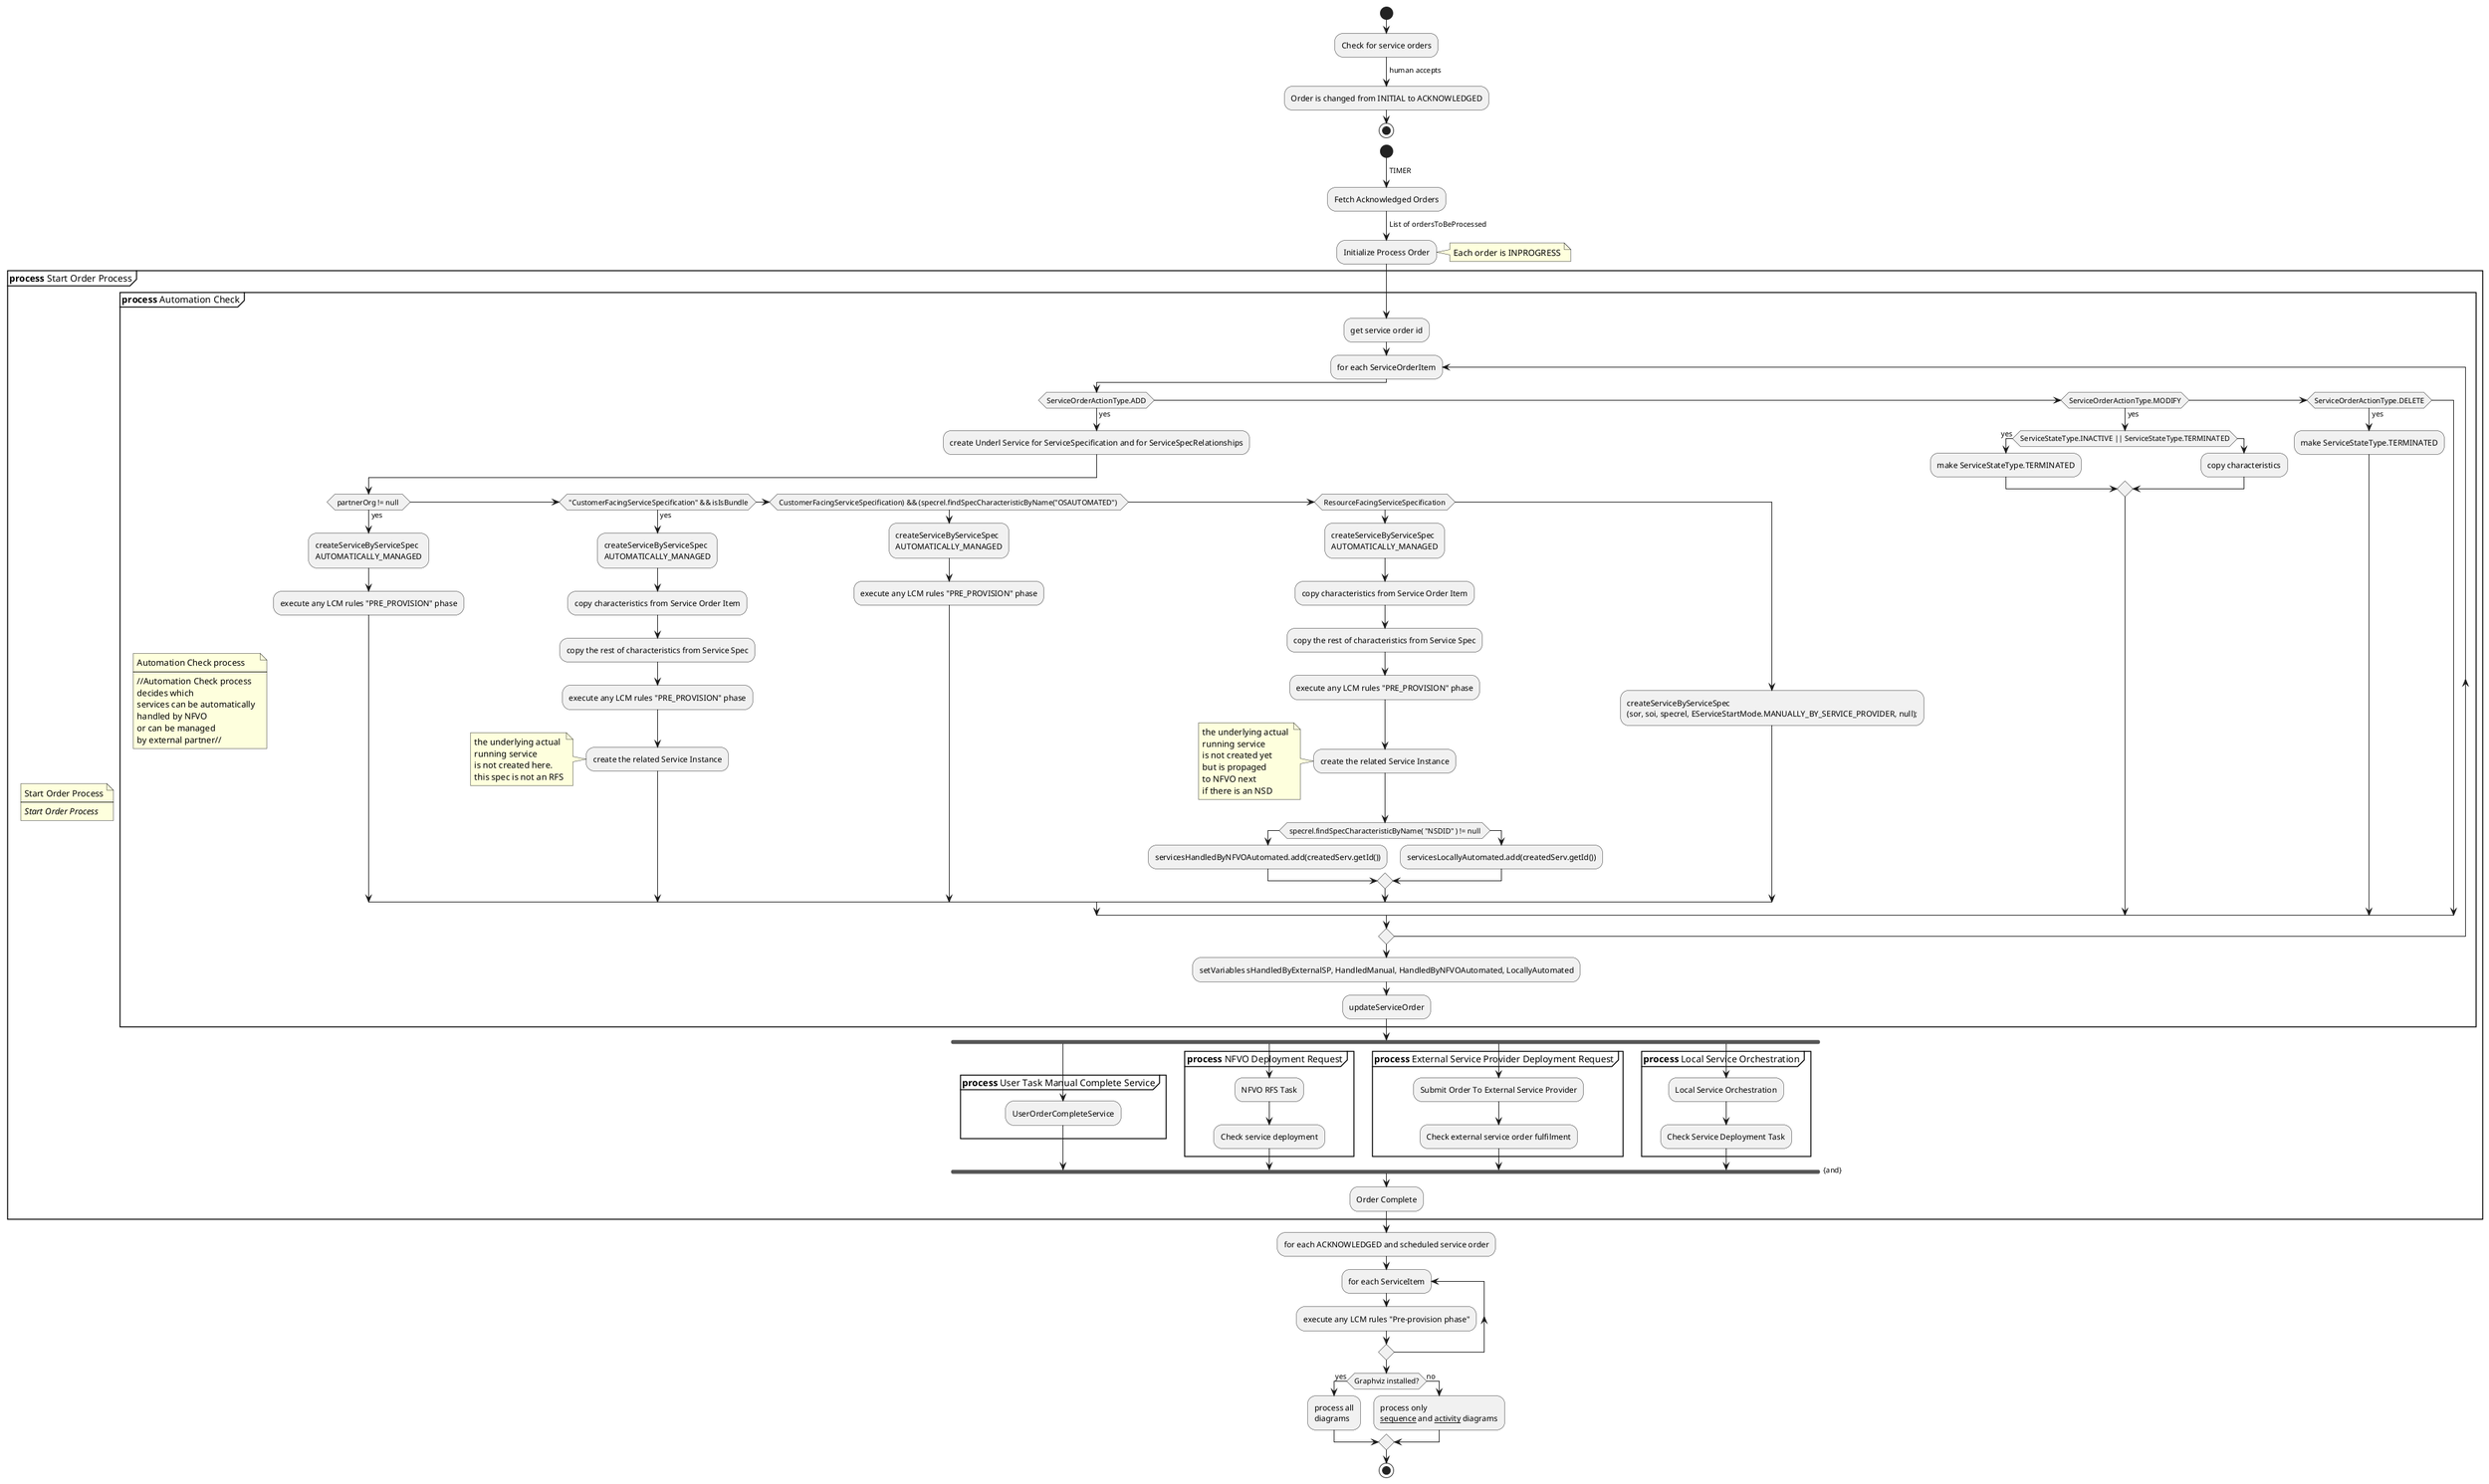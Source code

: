 @startuml 


start
       
:Check for service orders;
->human accepts;
:Order is changed from INITIAL to ACKNOWLEDGED;
stop

start
-> TIMER;
:Fetch Acknowledged Orders;
-> List of ordersToBeProcessed;
:Initialize Process Order;
note right: Each order is INPROGRESS
partition "**process** Start Order Process" {
    note
        Start Order Process
        ----
        //Start Order Process//
    end note
    
    	partition "**process** Automation Check" {
    	
		    note
		        Automation Check process
		        ----
		        //Automation Check process 
		        decides which 
		        services can be automatically 
		        handled by NFVO
		        or can be managed 
		        by external partner//
		    end note
    
    		:get service order id;
    		repeat :for each ServiceOrderItem
				if (ServiceOrderActionType.ADD) then (yes)
				  :create Underl Service for ServiceSpecification and for ServiceSpecRelationships;
				  if ( partnerOrg != null  ) then (yes)
				  	:createServiceByServiceSpec
				  	AUTOMATICALLY_MANAGED;
				  	:execute any LCM rules "PRE_PROVISION" phase;
				  else if ( "CustomerFacingServiceSpecification" && isIsBundle)  then (yes)
				  	:createServiceByServiceSpec
				  	AUTOMATICALLY_MANAGED;
				  	:copy characteristics from Service Order Item;
				  	:copy the rest of characteristics from Service Spec;
				  	:execute any LCM rules "PRE_PROVISION" phase;
				  	:create the related Service Instance;
				  	note
				        the underlying actual 
				        running service 
				        is not created here. 
				        this spec is not an RFS
				    end note
				  else if ( CustomerFacingServiceSpecification) && (specrel.findSpecCharacteristicByName("OSAUTOMATED")  ) then	  
				  	:createServiceByServiceSpec
				  	AUTOMATICALLY_MANAGED;
				  	:execute any LCM rules "PRE_PROVISION" phase;
				  else if ( ResourceFacingServiceSpecification ) then
				  	:createServiceByServiceSpec
				  	AUTOMATICALLY_MANAGED;
				  	:copy characteristics from Service Order Item;
				  	:copy the rest of characteristics from Service Spec;
				  	:execute any LCM rules "PRE_PROVISION" phase;
				  	:create the related Service Instance;
				  	note
				        the underlying actual 
				        running service 
				        is not created yet 
				        but is propaged 
				        to NFVO next 
				        if there is an NSD
				    end note
				  	if ( specrel.findSpecCharacteristicByName( "NSDID" ) != null ) then
						:servicesHandledByNFVOAutomated.add(createdServ.getId());						
					else 
						:servicesLocallyAutomated.add(createdServ.getId());
				  	endif
				  else
				  	:createServiceByServiceSpec
				  	(sor, soi, specrel, EServiceStartMode.MANUALLY_BY_SERVICE_PROVIDER, null);;
				  endif
				  
				else if (ServiceOrderActionType.MODIFY) then  (yes)
					if (ServiceStateType.INACTIVE || ServiceStateType.TERMINATED) then (yes)
						:make ServiceStateType.TERMINATED;
					else
				  		:copy characteristics;
					endif
				else if (ServiceOrderActionType.DELETE) then  (yes)
						:make ServiceStateType.TERMINATED;
				endif
			repeat while
			:setVariables sHandledByExternalSP, HandledManual, HandledByNFVOAutomated, LocallyAutomated;
			:updateServiceOrder;
    	}
    fork    	
    	partition "**process** User Task Manual Complete Service" {
    		:UserOrderCompleteService;
    	}
    fork again	
    	partition "**process** NFVO Deployment Request" {
    		:NFVO RFS Task;
    		:Check service deployment;
    	}
    fork again
    	partition "**process** External Service Provider Deployment Request" {
    		:Submit Order To External Service Provider;
    		:Check external service order fulfilment;
    	}
    fork again
    	partition "**process** Local Service Orchestration" {
    		:Local Service Orchestration; 
    		:Check Service Deployment Task;
    	}
    end fork {and}
    :Order Complete;
}



:for each ACKNOWLEDGED and scheduled service order;
repeat :for each ServiceItem
	:execute any LCM rules "Pre-provision phase";
repeat while


if (Graphviz installed?) then (yes)
  :process all\ndiagrams;
else (no)
  :process only
  __sequence__ and __activity__ diagrams;
endif

stop
@enduml